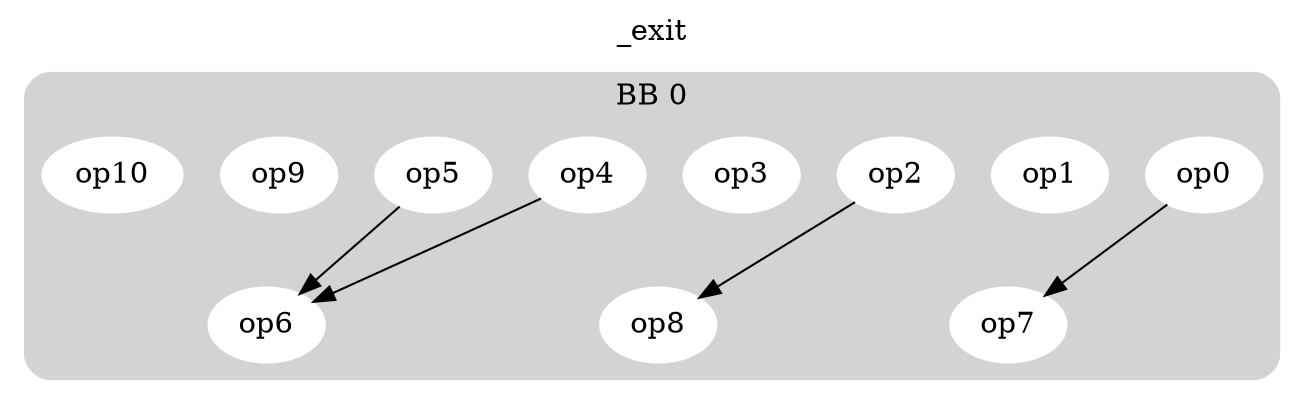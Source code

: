 digraph GB{
compound=true
labelloc="t";
label="_exit";
subgraph"cluster_4248976x0"{label="BB 0"
style="filled,rounded"
color=lightgrey
"4248976x0" [label="op0" style=filled, color=white]
"4248979x0" [label="op1" style=filled, color=white]
"4248986x0" [label="op2" style=filled, color=white]
"4248992x0" [label="op3" style=filled, color=white]
"4248997x0" [label="op4" style=filled, color=white]
"4248997x1" [label="op5" style=filled, color=white]
"4248997x2" [label="op6" style=filled, color=white]
"4249024x0" [label="op7" style=filled, color=white]
"4249027x0" [label="op8" style=filled, color=white]
"4195619x0" [label="op9" style=filled, color=white]
"0x0" [label="op10" style=filled, color=white]
}
"4248997x1" -> "4248997x2"[weight=0.5]
"4248997x0" -> "4248997x2"[weight=0.5]
"4248976x0" -> "4249024x0"[weight=0.5]
"4248986x0" -> "4249027x0"[weight=0.5]
}

